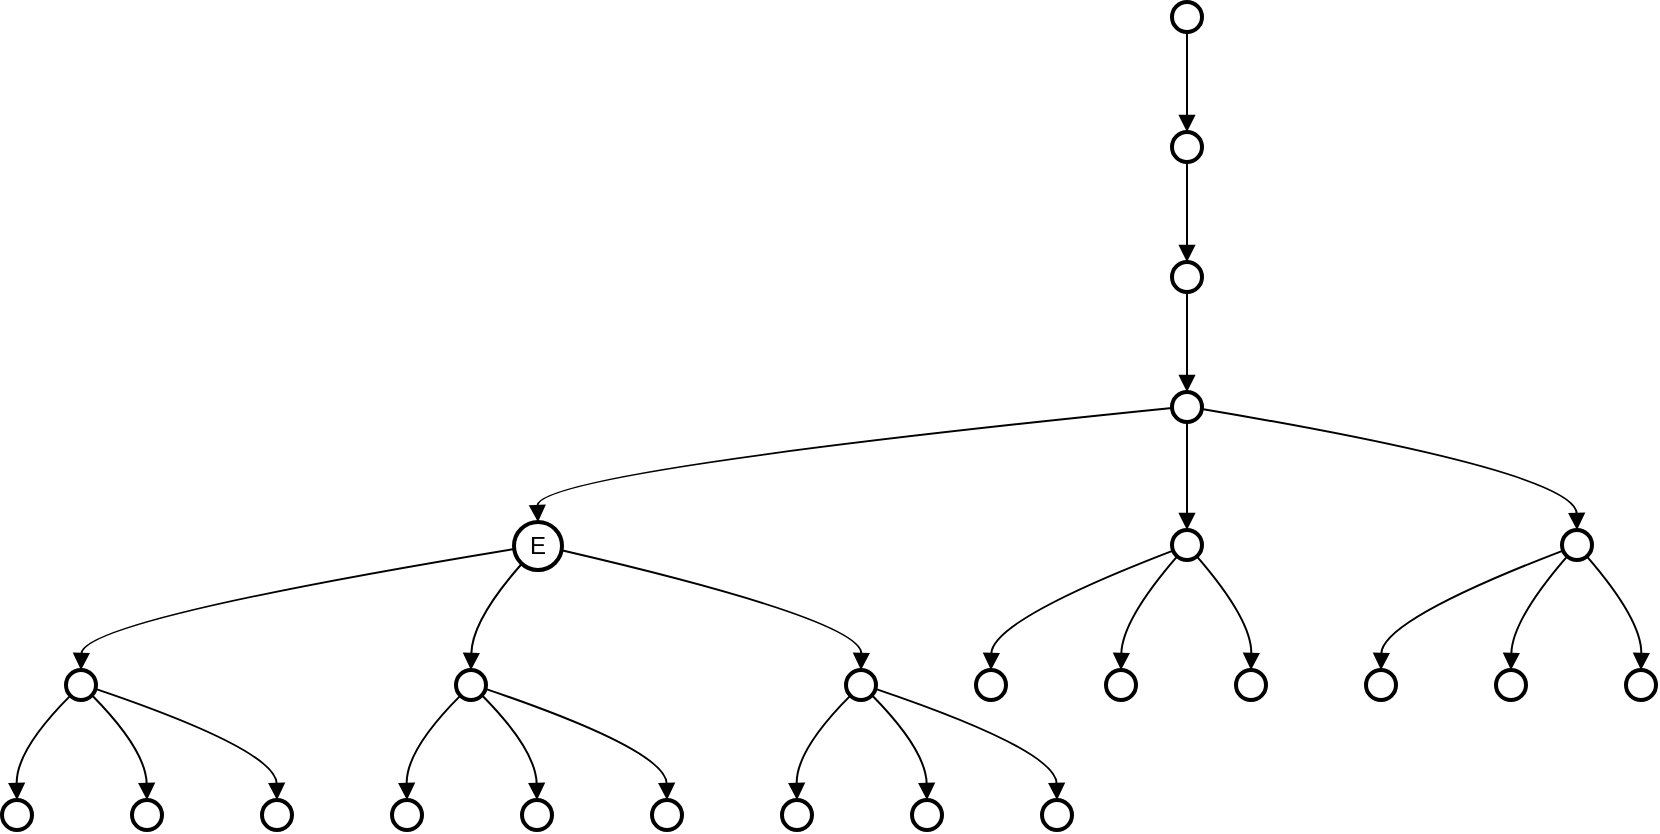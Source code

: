 <mxfile version="24.7.16">
  <diagram name="Page-1" id="k7sj7SFi0VszRTvt5pt7">
    <mxGraphModel>
      <root>
        <mxCell id="0" />
        <mxCell id="1" parent="0" />
        <mxCell id="2" value="" style="ellipse;aspect=fixed;strokeWidth=2;whiteSpace=wrap;" vertex="1" parent="1">
          <mxGeometry x="593" y="8" width="15" height="15" as="geometry" />
        </mxCell>
        <mxCell id="3" value="" style="ellipse;aspect=fixed;strokeWidth=2;whiteSpace=wrap;" vertex="1" parent="1">
          <mxGeometry x="593" y="73" width="15" height="15" as="geometry" />
        </mxCell>
        <mxCell id="4" value="" style="ellipse;aspect=fixed;strokeWidth=2;whiteSpace=wrap;" vertex="1" parent="1">
          <mxGeometry x="593" y="138" width="15" height="15" as="geometry" />
        </mxCell>
        <mxCell id="5" value="" style="ellipse;aspect=fixed;strokeWidth=2;whiteSpace=wrap;" vertex="1" parent="1">
          <mxGeometry x="593" y="203" width="15" height="15" as="geometry" />
        </mxCell>
        <mxCell id="6" value="E" style="ellipse;aspect=fixed;strokeWidth=2;whiteSpace=wrap;" vertex="1" parent="1">
          <mxGeometry x="264" y="268" width="24" height="24" as="geometry" />
        </mxCell>
        <mxCell id="7" value="" style="ellipse;aspect=fixed;strokeWidth=2;whiteSpace=wrap;" vertex="1" parent="1">
          <mxGeometry x="593" y="272" width="15" height="15" as="geometry" />
        </mxCell>
        <mxCell id="8" value="" style="ellipse;aspect=fixed;strokeWidth=2;whiteSpace=wrap;" vertex="1" parent="1">
          <mxGeometry x="788" y="272" width="15" height="15" as="geometry" />
        </mxCell>
        <mxCell id="9" value="" style="ellipse;aspect=fixed;strokeWidth=2;whiteSpace=wrap;" vertex="1" parent="1">
          <mxGeometry x="40" y="342" width="15" height="15" as="geometry" />
        </mxCell>
        <mxCell id="10" value="" style="ellipse;aspect=fixed;strokeWidth=2;whiteSpace=wrap;" vertex="1" parent="1">
          <mxGeometry x="235" y="342" width="15" height="15" as="geometry" />
        </mxCell>
        <mxCell id="11" value="" style="ellipse;aspect=fixed;strokeWidth=2;whiteSpace=wrap;" vertex="1" parent="1">
          <mxGeometry x="430" y="342" width="15" height="15" as="geometry" />
        </mxCell>
        <mxCell id="12" value="" style="ellipse;aspect=fixed;strokeWidth=2;whiteSpace=wrap;" vertex="1" parent="1">
          <mxGeometry x="495" y="342" width="15" height="15" as="geometry" />
        </mxCell>
        <mxCell id="13" value="" style="ellipse;aspect=fixed;strokeWidth=2;whiteSpace=wrap;" vertex="1" parent="1">
          <mxGeometry x="560" y="342" width="15" height="15" as="geometry" />
        </mxCell>
        <mxCell id="14" value="" style="ellipse;aspect=fixed;strokeWidth=2;whiteSpace=wrap;" vertex="1" parent="1">
          <mxGeometry x="625" y="342" width="15" height="15" as="geometry" />
        </mxCell>
        <mxCell id="15" value="" style="ellipse;aspect=fixed;strokeWidth=2;whiteSpace=wrap;" vertex="1" parent="1">
          <mxGeometry x="690" y="342" width="15" height="15" as="geometry" />
        </mxCell>
        <mxCell id="16" value="" style="ellipse;aspect=fixed;strokeWidth=2;whiteSpace=wrap;" vertex="1" parent="1">
          <mxGeometry x="755" y="342" width="15" height="15" as="geometry" />
        </mxCell>
        <mxCell id="17" value="" style="ellipse;aspect=fixed;strokeWidth=2;whiteSpace=wrap;" vertex="1" parent="1">
          <mxGeometry x="820" y="342" width="15" height="15" as="geometry" />
        </mxCell>
        <mxCell id="18" value="" style="ellipse;aspect=fixed;strokeWidth=2;whiteSpace=wrap;" vertex="1" parent="1">
          <mxGeometry x="8" y="407" width="15" height="15" as="geometry" />
        </mxCell>
        <mxCell id="19" value="" style="ellipse;aspect=fixed;strokeWidth=2;whiteSpace=wrap;" vertex="1" parent="1">
          <mxGeometry x="73" y="407" width="15" height="15" as="geometry" />
        </mxCell>
        <mxCell id="20" value="" style="ellipse;aspect=fixed;strokeWidth=2;whiteSpace=wrap;" vertex="1" parent="1">
          <mxGeometry x="138" y="407" width="15" height="15" as="geometry" />
        </mxCell>
        <mxCell id="21" value="" style="ellipse;aspect=fixed;strokeWidth=2;whiteSpace=wrap;" vertex="1" parent="1">
          <mxGeometry x="203" y="407" width="15" height="15" as="geometry" />
        </mxCell>
        <mxCell id="22" value="" style="ellipse;aspect=fixed;strokeWidth=2;whiteSpace=wrap;" vertex="1" parent="1">
          <mxGeometry x="268" y="407" width="15" height="15" as="geometry" />
        </mxCell>
        <mxCell id="23" value="" style="ellipse;aspect=fixed;strokeWidth=2;whiteSpace=wrap;" vertex="1" parent="1">
          <mxGeometry x="333" y="407" width="15" height="15" as="geometry" />
        </mxCell>
        <mxCell id="24" value="" style="ellipse;aspect=fixed;strokeWidth=2;whiteSpace=wrap;" vertex="1" parent="1">
          <mxGeometry x="398" y="407" width="15" height="15" as="geometry" />
        </mxCell>
        <mxCell id="25" value="" style="ellipse;aspect=fixed;strokeWidth=2;whiteSpace=wrap;" vertex="1" parent="1">
          <mxGeometry x="463" y="407" width="15" height="15" as="geometry" />
        </mxCell>
        <mxCell id="26" value="" style="ellipse;aspect=fixed;strokeWidth=2;whiteSpace=wrap;" vertex="1" parent="1">
          <mxGeometry x="528" y="407" width="15" height="15" as="geometry" />
        </mxCell>
        <mxCell id="27" value="" style="curved=1;startArrow=none;endArrow=block;exitX=0.5;exitY=1;entryX=0.5;entryY=0;" edge="1" parent="1" source="2" target="3">
          <mxGeometry relative="1" as="geometry">
            <Array as="points" />
          </mxGeometry>
        </mxCell>
        <mxCell id="28" value="" style="curved=1;startArrow=none;endArrow=block;exitX=0.5;exitY=1;entryX=0.5;entryY=0;" edge="1" parent="1" source="3" target="4">
          <mxGeometry relative="1" as="geometry">
            <Array as="points" />
          </mxGeometry>
        </mxCell>
        <mxCell id="29" value="" style="curved=1;startArrow=none;endArrow=block;exitX=0.5;exitY=1;entryX=0.5;entryY=0;" edge="1" parent="1" source="4" target="5">
          <mxGeometry relative="1" as="geometry">
            <Array as="points" />
          </mxGeometry>
        </mxCell>
        <mxCell id="30" value="" style="curved=1;startArrow=none;endArrow=block;exitX=0;exitY=0.55;entryX=0.48;entryY=0;" edge="1" parent="1" source="5" target="6">
          <mxGeometry relative="1" as="geometry">
            <Array as="points">
              <mxPoint x="275" y="243" />
            </Array>
          </mxGeometry>
        </mxCell>
        <mxCell id="31" value="" style="curved=1;startArrow=none;endArrow=block;exitX=0.5;exitY=1;entryX=0.5;entryY=0.02;" edge="1" parent="1" source="5" target="7">
          <mxGeometry relative="1" as="geometry">
            <Array as="points" />
          </mxGeometry>
        </mxCell>
        <mxCell id="32" value="" style="curved=1;startArrow=none;endArrow=block;exitX=1;exitY=0.58;entryX=0.5;entryY=0.02;" edge="1" parent="1" source="5" target="8">
          <mxGeometry relative="1" as="geometry">
            <Array as="points">
              <mxPoint x="795" y="243" />
            </Array>
          </mxGeometry>
        </mxCell>
        <mxCell id="33" value="" style="curved=1;startArrow=none;endArrow=block;exitX=-0.01;exitY=0.57;entryX=0.53;entryY=-0.03;" edge="1" parent="1" source="6" target="9">
          <mxGeometry relative="1" as="geometry">
            <Array as="points">
              <mxPoint x="48" y="317" />
            </Array>
          </mxGeometry>
        </mxCell>
        <mxCell id="34" value="" style="curved=1;startArrow=none;endArrow=block;exitX=0.05;exitY=0.98;entryX=0.53;entryY=-0.03;" edge="1" parent="1" source="6" target="10">
          <mxGeometry relative="1" as="geometry">
            <Array as="points">
              <mxPoint x="243" y="317" />
            </Array>
          </mxGeometry>
        </mxCell>
        <mxCell id="35" value="" style="curved=1;startArrow=none;endArrow=block;exitX=0.97;exitY=0.6;entryX=0.53;entryY=-0.03;" edge="1" parent="1" source="6" target="11">
          <mxGeometry relative="1" as="geometry">
            <Array as="points">
              <mxPoint x="438" y="317" />
            </Array>
          </mxGeometry>
        </mxCell>
        <mxCell id="36" value="" style="curved=1;startArrow=none;endArrow=block;exitX=0;exitY=0.71;entryX=0.53;entryY=-0.03;" edge="1" parent="1" source="7" target="12">
          <mxGeometry relative="1" as="geometry">
            <Array as="points">
              <mxPoint x="503" y="317" />
            </Array>
          </mxGeometry>
        </mxCell>
        <mxCell id="37" value="" style="curved=1;startArrow=none;endArrow=block;exitX=0.06;exitY=1.02;entryX=0.53;entryY=-0.03;" edge="1" parent="1" source="7" target="13">
          <mxGeometry relative="1" as="geometry">
            <Array as="points">
              <mxPoint x="568" y="317" />
            </Array>
          </mxGeometry>
        </mxCell>
        <mxCell id="38" value="" style="curved=1;startArrow=none;endArrow=block;exitX=0.94;exitY=1.02;entryX=0.53;entryY=-0.03;" edge="1" parent="1" source="7" target="14">
          <mxGeometry relative="1" as="geometry">
            <Array as="points">
              <mxPoint x="633" y="317" />
            </Array>
          </mxGeometry>
        </mxCell>
        <mxCell id="39" value="" style="curved=1;startArrow=none;endArrow=block;exitX=0;exitY=0.71;entryX=0.53;entryY=-0.03;" edge="1" parent="1" source="8" target="15">
          <mxGeometry relative="1" as="geometry">
            <Array as="points">
              <mxPoint x="698" y="317" />
            </Array>
          </mxGeometry>
        </mxCell>
        <mxCell id="40" value="" style="curved=1;startArrow=none;endArrow=block;exitX=0.06;exitY=1.02;entryX=0.53;entryY=-0.03;" edge="1" parent="1" source="8" target="16">
          <mxGeometry relative="1" as="geometry">
            <Array as="points">
              <mxPoint x="763" y="317" />
            </Array>
          </mxGeometry>
        </mxCell>
        <mxCell id="41" value="" style="curved=1;startArrow=none;endArrow=block;exitX=0.94;exitY=1.02;entryX=0.53;entryY=-0.03;" edge="1" parent="1" source="8" target="17">
          <mxGeometry relative="1" as="geometry">
            <Array as="points">
              <mxPoint x="828" y="317" />
            </Array>
          </mxGeometry>
        </mxCell>
        <mxCell id="42" value="" style="curved=1;startArrow=none;endArrow=block;exitX=0.03;exitY=0.97;entryX=0.5;entryY=-0.03;" edge="1" parent="1" source="9" target="18">
          <mxGeometry relative="1" as="geometry">
            <Array as="points">
              <mxPoint x="15" y="382" />
            </Array>
          </mxGeometry>
        </mxCell>
        <mxCell id="43" value="" style="curved=1;startArrow=none;endArrow=block;exitX=1.03;exitY=0.97;entryX=0.5;entryY=-0.03;" edge="1" parent="1" source="9" target="19">
          <mxGeometry relative="1" as="geometry">
            <Array as="points">
              <mxPoint x="80" y="382" />
            </Array>
          </mxGeometry>
        </mxCell>
        <mxCell id="44" value="" style="curved=1;startArrow=none;endArrow=block;exitX=1.03;exitY=0.64;entryX=0.5;entryY=-0.03;" edge="1" parent="1" source="9" target="20">
          <mxGeometry relative="1" as="geometry">
            <Array as="points">
              <mxPoint x="145" y="382" />
            </Array>
          </mxGeometry>
        </mxCell>
        <mxCell id="45" value="" style="curved=1;startArrow=none;endArrow=block;exitX=0.03;exitY=0.97;entryX=0.5;entryY=-0.03;" edge="1" parent="1" source="10" target="21">
          <mxGeometry relative="1" as="geometry">
            <Array as="points">
              <mxPoint x="210" y="382" />
            </Array>
          </mxGeometry>
        </mxCell>
        <mxCell id="46" value="" style="curved=1;startArrow=none;endArrow=block;exitX=1.03;exitY=0.97;entryX=0.5;entryY=-0.03;" edge="1" parent="1" source="10" target="22">
          <mxGeometry relative="1" as="geometry">
            <Array as="points">
              <mxPoint x="275" y="382" />
            </Array>
          </mxGeometry>
        </mxCell>
        <mxCell id="47" value="" style="curved=1;startArrow=none;endArrow=block;exitX=1.03;exitY=0.64;entryX=0.5;entryY=-0.03;" edge="1" parent="1" source="10" target="23">
          <mxGeometry relative="1" as="geometry">
            <Array as="points">
              <mxPoint x="340" y="382" />
            </Array>
          </mxGeometry>
        </mxCell>
        <mxCell id="48" value="" style="curved=1;startArrow=none;endArrow=block;exitX=0.03;exitY=0.97;entryX=0.5;entryY=-0.03;" edge="1" parent="1" source="11" target="24">
          <mxGeometry relative="1" as="geometry">
            <Array as="points">
              <mxPoint x="405" y="382" />
            </Array>
          </mxGeometry>
        </mxCell>
        <mxCell id="49" value="" style="curved=1;startArrow=none;endArrow=block;exitX=1.03;exitY=0.97;entryX=0.5;entryY=-0.03;" edge="1" parent="1" source="11" target="25">
          <mxGeometry relative="1" as="geometry">
            <Array as="points">
              <mxPoint x="470" y="382" />
            </Array>
          </mxGeometry>
        </mxCell>
        <mxCell id="50" value="" style="curved=1;startArrow=none;endArrow=block;exitX=1.03;exitY=0.64;entryX=0.5;entryY=-0.03;" edge="1" parent="1" source="11" target="26">
          <mxGeometry relative="1" as="geometry">
            <Array as="points">
              <mxPoint x="535" y="382" />
            </Array>
          </mxGeometry>
        </mxCell>
      </root>
    </mxGraphModel>
  </diagram>
</mxfile>
